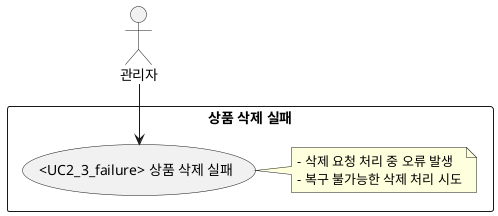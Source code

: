 @startuml
actor "관리자" as Admin

rectangle "상품 삭제 실패" {
  usecase "<UC2_3_failure> 상품 삭제 실패" as UC2_3_failure
  note right
  - 삭제 요청 처리 중 오류 발생
  - 복구 불가능한 삭제 처리 시도
  end note
}

Admin --> UC2_3_failure
@enduml
